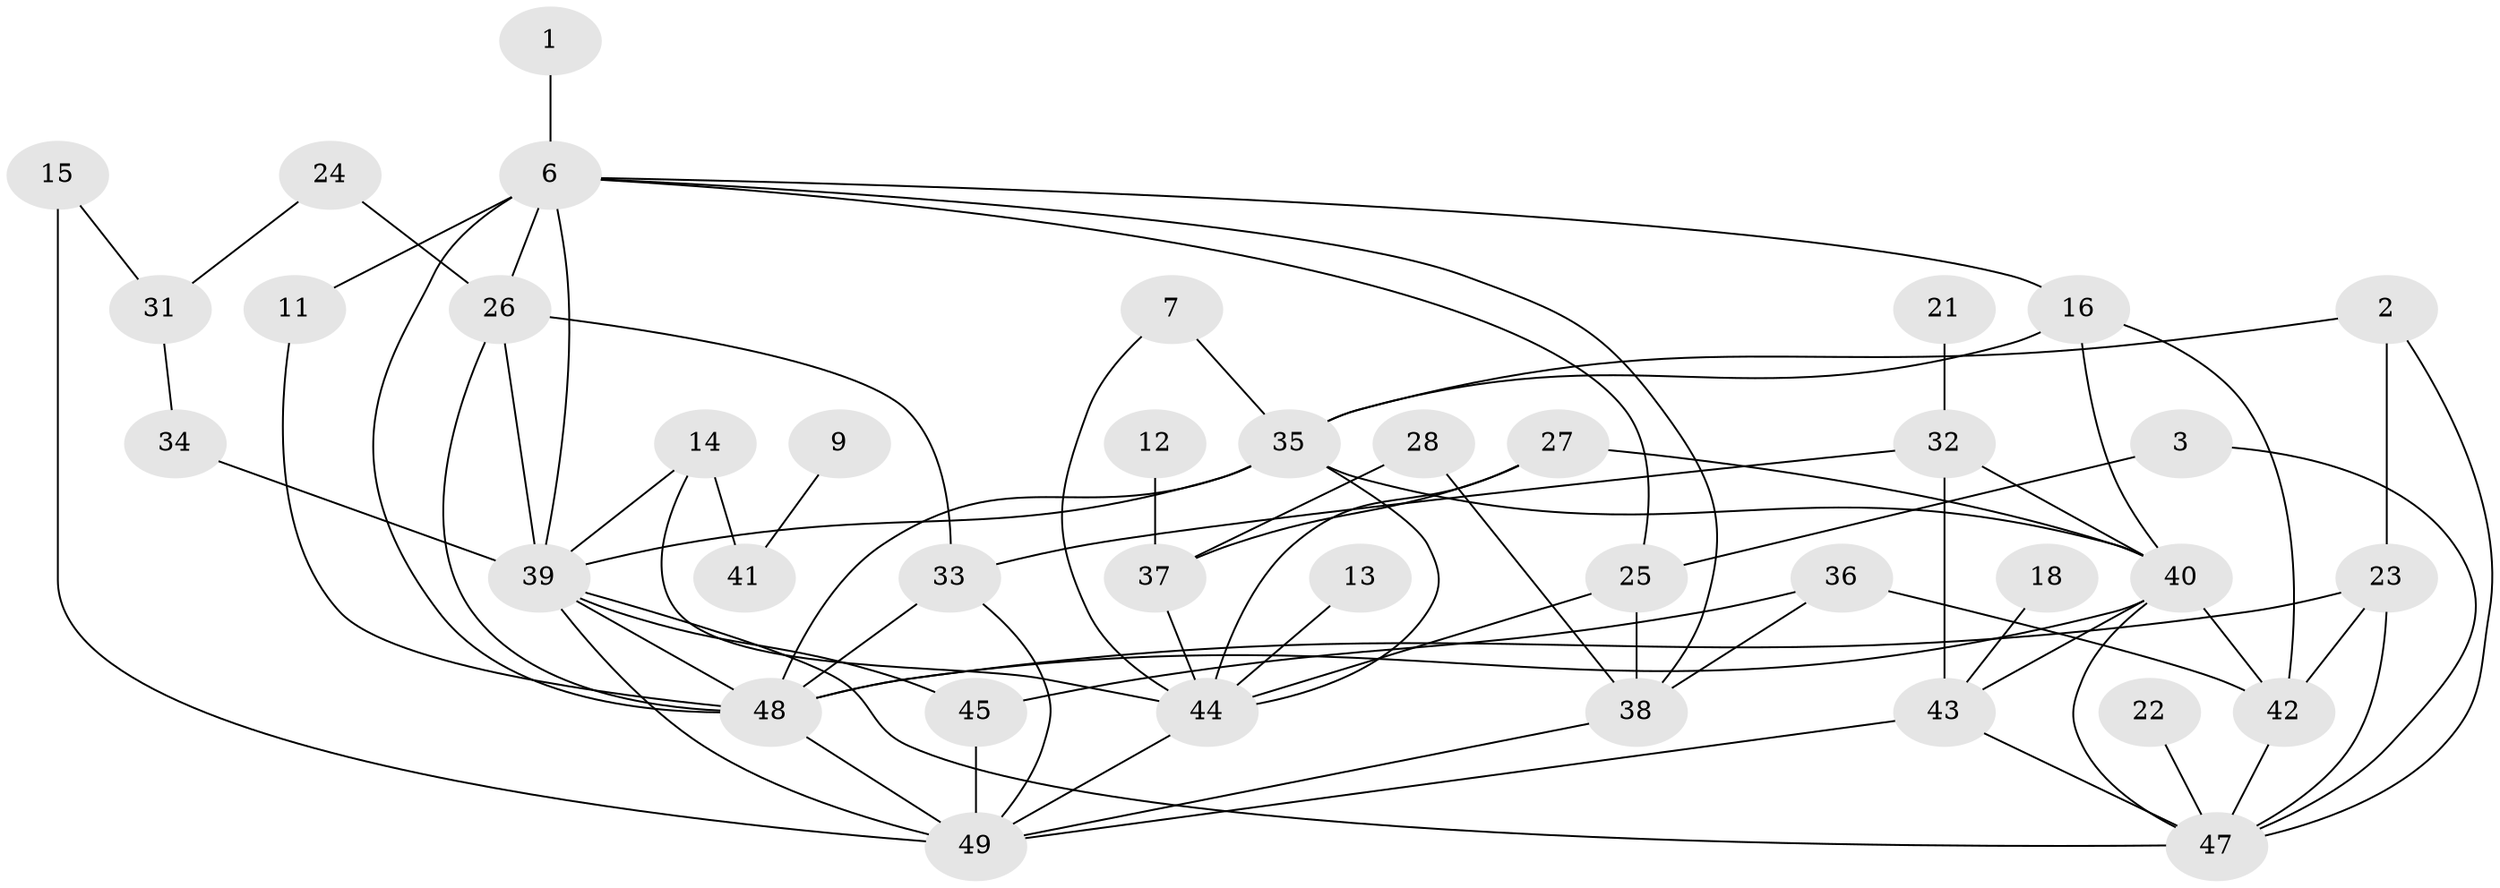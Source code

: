 // original degree distribution, {6: 0.05102040816326531, 4: 0.1326530612244898, 1: 0.17346938775510204, 3: 0.15306122448979592, 2: 0.29591836734693877, 0: 0.09183673469387756, 5: 0.08163265306122448, 7: 0.02040816326530612}
// Generated by graph-tools (version 1.1) at 2025/49/03/09/25 03:49:08]
// undirected, 39 vertices, 75 edges
graph export_dot {
graph [start="1"]
  node [color=gray90,style=filled];
  1;
  2;
  3;
  6;
  7;
  9;
  11;
  12;
  13;
  14;
  15;
  16;
  18;
  21;
  22;
  23;
  24;
  25;
  26;
  27;
  28;
  31;
  32;
  33;
  34;
  35;
  36;
  37;
  38;
  39;
  40;
  41;
  42;
  43;
  44;
  45;
  47;
  48;
  49;
  1 -- 6 [weight=1.0];
  2 -- 23 [weight=1.0];
  2 -- 35 [weight=1.0];
  2 -- 47 [weight=1.0];
  3 -- 25 [weight=1.0];
  3 -- 47 [weight=1.0];
  6 -- 11 [weight=1.0];
  6 -- 16 [weight=1.0];
  6 -- 25 [weight=1.0];
  6 -- 26 [weight=2.0];
  6 -- 38 [weight=1.0];
  6 -- 39 [weight=1.0];
  6 -- 48 [weight=1.0];
  7 -- 35 [weight=1.0];
  7 -- 44 [weight=1.0];
  9 -- 41 [weight=1.0];
  11 -- 48 [weight=1.0];
  12 -- 37 [weight=1.0];
  13 -- 44 [weight=1.0];
  14 -- 39 [weight=1.0];
  14 -- 41 [weight=1.0];
  14 -- 44 [weight=1.0];
  15 -- 31 [weight=1.0];
  15 -- 49 [weight=2.0];
  16 -- 35 [weight=1.0];
  16 -- 40 [weight=1.0];
  16 -- 42 [weight=1.0];
  18 -- 43 [weight=1.0];
  21 -- 32 [weight=1.0];
  22 -- 47 [weight=1.0];
  23 -- 42 [weight=1.0];
  23 -- 47 [weight=1.0];
  23 -- 48 [weight=1.0];
  24 -- 26 [weight=1.0];
  24 -- 31 [weight=1.0];
  25 -- 38 [weight=1.0];
  25 -- 44 [weight=1.0];
  26 -- 33 [weight=1.0];
  26 -- 39 [weight=1.0];
  26 -- 48 [weight=1.0];
  27 -- 37 [weight=1.0];
  27 -- 40 [weight=1.0];
  27 -- 44 [weight=1.0];
  28 -- 37 [weight=1.0];
  28 -- 38 [weight=1.0];
  31 -- 34 [weight=1.0];
  32 -- 33 [weight=1.0];
  32 -- 40 [weight=1.0];
  32 -- 43 [weight=2.0];
  33 -- 48 [weight=1.0];
  33 -- 49 [weight=1.0];
  34 -- 39 [weight=1.0];
  35 -- 39 [weight=1.0];
  35 -- 40 [weight=1.0];
  35 -- 44 [weight=1.0];
  35 -- 48 [weight=1.0];
  36 -- 38 [weight=1.0];
  36 -- 42 [weight=1.0];
  36 -- 45 [weight=1.0];
  37 -- 44 [weight=1.0];
  38 -- 49 [weight=1.0];
  39 -- 45 [weight=1.0];
  39 -- 47 [weight=1.0];
  39 -- 48 [weight=1.0];
  39 -- 49 [weight=1.0];
  40 -- 42 [weight=1.0];
  40 -- 43 [weight=1.0];
  40 -- 47 [weight=1.0];
  40 -- 48 [weight=2.0];
  42 -- 47 [weight=1.0];
  43 -- 47 [weight=1.0];
  43 -- 49 [weight=1.0];
  44 -- 49 [weight=1.0];
  45 -- 49 [weight=1.0];
  48 -- 49 [weight=1.0];
}

